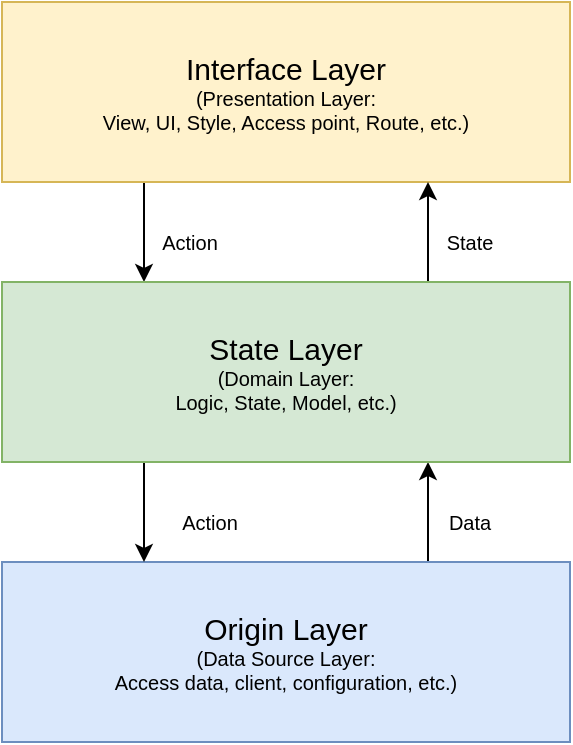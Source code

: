 <mxfile version="14.8.0" type="google" pages="3"><diagram id="xt_N5UVWggiaPF8NVmbv" name="Layers"><mxGraphModel dx="889" dy="566" grid="1" gridSize="10" guides="1" tooltips="1" connect="1" arrows="1" fold="1" page="1" pageScale="1" pageWidth="827" pageHeight="1169" math="0" shadow="0"><root><mxCell id="mdsEqGerhkpNmshNayvn-0"/><mxCell id="mdsEqGerhkpNmshNayvn-1" parent="mdsEqGerhkpNmshNayvn-0"/><mxCell id="nj3P4_GdhojwdbULyj5I-1" style="edgeStyle=orthogonalEdgeStyle;rounded=0;orthogonalLoop=1;jettySize=auto;html=1;exitX=0.25;exitY=1;exitDx=0;exitDy=0;entryX=0.25;entryY=0;entryDx=0;entryDy=0;fontSize=10;fontColor=#000000;endArrow=classic;endFill=1;" edge="1" parent="mdsEqGerhkpNmshNayvn-1" source="mdsEqGerhkpNmshNayvn-2" target="mdsEqGerhkpNmshNayvn-4"><mxGeometry relative="1" as="geometry"/></mxCell><mxCell id="mdsEqGerhkpNmshNayvn-2" value="&lt;font style=&quot;font-size: 15px&quot;&gt;Interface Layer&lt;/font&gt;&lt;br&gt;(Presentation Layer:&lt;br&gt;View, UI, Style, Access point, Route, etc.)" style="rounded=0;whiteSpace=wrap;html=1;fontSize=10;fillColor=#fff2cc;strokeColor=#d6b656;" vertex="1" parent="mdsEqGerhkpNmshNayvn-1"><mxGeometry x="46" y="60" width="284" height="90" as="geometry"/></mxCell><mxCell id="nj3P4_GdhojwdbULyj5I-7" style="edgeStyle=orthogonalEdgeStyle;rounded=0;orthogonalLoop=1;jettySize=auto;html=1;exitX=0.75;exitY=0;exitDx=0;exitDy=0;entryX=0.75;entryY=1;entryDx=0;entryDy=0;fontSize=10;fontColor=#000000;endArrow=classic;endFill=1;" edge="1" parent="mdsEqGerhkpNmshNayvn-1" source="mdsEqGerhkpNmshNayvn-3" target="mdsEqGerhkpNmshNayvn-4"><mxGeometry relative="1" as="geometry"/></mxCell><mxCell id="mdsEqGerhkpNmshNayvn-3" value="&lt;span style=&quot;font-size: 15px&quot;&gt;Origin Layer&lt;br&gt;&lt;/span&gt;(Data Source Layer:&lt;br&gt;Access data, client, configuration, etc.)" style="rounded=0;whiteSpace=wrap;html=1;fontSize=10;labelBackgroundColor=none;fillColor=#dae8fc;strokeColor=#6c8ebf;" vertex="1" parent="mdsEqGerhkpNmshNayvn-1"><mxGeometry x="46" y="340" width="284" height="90" as="geometry"/></mxCell><mxCell id="nj3P4_GdhojwdbULyj5I-2" style="edgeStyle=orthogonalEdgeStyle;rounded=0;orthogonalLoop=1;jettySize=auto;html=1;exitX=0.75;exitY=0;exitDx=0;exitDy=0;entryX=0.75;entryY=1;entryDx=0;entryDy=0;fontSize=10;fontColor=#000000;endArrow=classic;endFill=1;" edge="1" parent="mdsEqGerhkpNmshNayvn-1" source="mdsEqGerhkpNmshNayvn-4" target="mdsEqGerhkpNmshNayvn-2"><mxGeometry relative="1" as="geometry"/></mxCell><mxCell id="nj3P4_GdhojwdbULyj5I-6" style="edgeStyle=orthogonalEdgeStyle;rounded=0;orthogonalLoop=1;jettySize=auto;html=1;exitX=0.25;exitY=1;exitDx=0;exitDy=0;entryX=0.25;entryY=0;entryDx=0;entryDy=0;fontSize=10;fontColor=#000000;endArrow=classic;endFill=1;" edge="1" parent="mdsEqGerhkpNmshNayvn-1" source="mdsEqGerhkpNmshNayvn-4" target="mdsEqGerhkpNmshNayvn-3"><mxGeometry relative="1" as="geometry"/></mxCell><mxCell id="mdsEqGerhkpNmshNayvn-4" value="&lt;span style=&quot;font-size: 15px&quot;&gt;State Layer&lt;/span&gt;&lt;br&gt;(Domain Layer:&lt;br&gt;Logic, State, Model, etc.)" style="rounded=0;whiteSpace=wrap;html=1;fontSize=10;fillColor=#d5e8d4;strokeColor=#82b366;" vertex="1" parent="mdsEqGerhkpNmshNayvn-1"><mxGeometry x="46" y="200" width="284" height="90" as="geometry"/></mxCell><mxCell id="nj3P4_GdhojwdbULyj5I-3" value="Action" style="text;html=1;strokeColor=none;fillColor=none;align=center;verticalAlign=middle;whiteSpace=wrap;rounded=0;labelBackgroundColor=none;fontSize=10;fontColor=#000000;" vertex="1" parent="mdsEqGerhkpNmshNayvn-1"><mxGeometry x="120" y="170" width="40" height="20" as="geometry"/></mxCell><mxCell id="nj3P4_GdhojwdbULyj5I-5" value="State" style="text;html=1;strokeColor=none;fillColor=none;align=center;verticalAlign=middle;whiteSpace=wrap;rounded=0;labelBackgroundColor=none;fontSize=10;fontColor=#000000;" vertex="1" parent="mdsEqGerhkpNmshNayvn-1"><mxGeometry x="260" y="170" width="40" height="20" as="geometry"/></mxCell><mxCell id="nj3P4_GdhojwdbULyj5I-8" value="Action" style="text;html=1;strokeColor=none;fillColor=none;align=center;verticalAlign=middle;whiteSpace=wrap;rounded=0;labelBackgroundColor=none;fontSize=10;fontColor=#000000;" vertex="1" parent="mdsEqGerhkpNmshNayvn-1"><mxGeometry x="130" y="310" width="40" height="20" as="geometry"/></mxCell><mxCell id="nj3P4_GdhojwdbULyj5I-9" value="Data" style="text;html=1;strokeColor=none;fillColor=none;align=center;verticalAlign=middle;whiteSpace=wrap;rounded=0;labelBackgroundColor=none;fontSize=10;fontColor=#000000;" vertex="1" parent="mdsEqGerhkpNmshNayvn-1"><mxGeometry x="260" y="310" width="40" height="20" as="geometry"/></mxCell></root></mxGraphModel></diagram><diagram id="nCCE5b3Do615QaO5pNaE" name="Client-Server"><mxGraphModel dx="889" dy="566" grid="1" gridSize="10" guides="1" tooltips="1" connect="1" arrows="1" fold="1" page="1" pageScale="1" pageWidth="827" pageHeight="1169" math="0" shadow="0"><root><mxCell id="nQv7Pk7exfy4DOGQYSB3-0"/><mxCell id="nQv7Pk7exfy4DOGQYSB3-1" parent="nQv7Pk7exfy4DOGQYSB3-0"/><mxCell id="cWAv073JbevQ5GpPBkLG-1" value="" style="rounded=0;whiteSpace=wrap;html=1;" vertex="1" parent="nQv7Pk7exfy4DOGQYSB3-1"><mxGeometry x="447.5" y="31" width="309" height="410" as="geometry"/></mxCell><mxCell id="cWAv073JbevQ5GpPBkLG-0" value="" style="rounded=0;whiteSpace=wrap;html=1;" vertex="1" parent="nQv7Pk7exfy4DOGQYSB3-1"><mxGeometry x="33.5" y="31" width="309" height="410" as="geometry"/></mxCell><mxCell id="-th81jybdHvG03L0z2dk-0" style="edgeStyle=orthogonalEdgeStyle;rounded=0;orthogonalLoop=1;jettySize=auto;html=1;exitX=0.25;exitY=1;exitDx=0;exitDy=0;entryX=0.25;entryY=0;entryDx=0;entryDy=0;fontSize=10;fontColor=#000000;endArrow=classic;endFill=1;" edge="1" parent="nQv7Pk7exfy4DOGQYSB3-1" source="-th81jybdHvG03L0z2dk-1" target="-th81jybdHvG03L0z2dk-6"><mxGeometry relative="1" as="geometry"/></mxCell><mxCell id="-th81jybdHvG03L0z2dk-1" value="&lt;font style=&quot;font-size: 15px&quot;&gt;Interface Layer&lt;/font&gt;&lt;br&gt;Presentation Layer&lt;br&gt;(View, UI, Style, Access point, Route, etc.)" style="rounded=0;whiteSpace=wrap;html=1;fontSize=10;fillColor=#fff2cc;strokeColor=#d6b656;" vertex="1" parent="nQv7Pk7exfy4DOGQYSB3-1"><mxGeometry x="46" y="60" width="284" height="90" as="geometry"/></mxCell><mxCell id="-th81jybdHvG03L0z2dk-2" style="edgeStyle=orthogonalEdgeStyle;rounded=0;orthogonalLoop=1;jettySize=auto;html=1;exitX=0.75;exitY=0;exitDx=0;exitDy=0;entryX=0.75;entryY=1;entryDx=0;entryDy=0;fontSize=10;fontColor=#000000;endArrow=classic;endFill=1;" edge="1" parent="nQv7Pk7exfy4DOGQYSB3-1" source="-th81jybdHvG03L0z2dk-3" target="-th81jybdHvG03L0z2dk-6"><mxGeometry relative="1" as="geometry"/></mxCell><mxCell id="cWAv073JbevQ5GpPBkLG-2" style="edgeStyle=orthogonalEdgeStyle;rounded=0;orthogonalLoop=1;jettySize=auto;html=1;exitX=1;exitY=0.25;exitDx=0;exitDy=0;entryX=0;entryY=0.25;entryDx=0;entryDy=0;fontSize=10;fontColor=#000000;endArrow=classic;endFill=1;" edge="1" parent="nQv7Pk7exfy4DOGQYSB3-1" source="-th81jybdHvG03L0z2dk-3"><mxGeometry relative="1" as="geometry"><mxPoint x="460" y="362.5" as="targetPoint"/></mxGeometry></mxCell><mxCell id="-th81jybdHvG03L0z2dk-3" value="&lt;span style=&quot;font-size: 15px&quot;&gt;Origin Layer&lt;br&gt;&lt;/span&gt;Data Source Layer&lt;br&gt;(Access data, client, etc.)" style="rounded=0;whiteSpace=wrap;html=1;fontSize=10;labelBackgroundColor=none;fillColor=#dae8fc;strokeColor=#6c8ebf;" vertex="1" parent="nQv7Pk7exfy4DOGQYSB3-1"><mxGeometry x="46" y="340" width="284" height="90" as="geometry"/></mxCell><mxCell id="-th81jybdHvG03L0z2dk-4" style="edgeStyle=orthogonalEdgeStyle;rounded=0;orthogonalLoop=1;jettySize=auto;html=1;exitX=0.75;exitY=0;exitDx=0;exitDy=0;entryX=0.75;entryY=1;entryDx=0;entryDy=0;fontSize=10;fontColor=#000000;endArrow=classic;endFill=1;" edge="1" parent="nQv7Pk7exfy4DOGQYSB3-1" source="-th81jybdHvG03L0z2dk-6" target="-th81jybdHvG03L0z2dk-1"><mxGeometry relative="1" as="geometry"/></mxCell><mxCell id="-th81jybdHvG03L0z2dk-5" style="edgeStyle=orthogonalEdgeStyle;rounded=0;orthogonalLoop=1;jettySize=auto;html=1;exitX=0.25;exitY=1;exitDx=0;exitDy=0;entryX=0.25;entryY=0;entryDx=0;entryDy=0;fontSize=10;fontColor=#000000;endArrow=classic;endFill=1;" edge="1" parent="nQv7Pk7exfy4DOGQYSB3-1" source="-th81jybdHvG03L0z2dk-6" target="-th81jybdHvG03L0z2dk-3"><mxGeometry relative="1" as="geometry"/></mxCell><mxCell id="-th81jybdHvG03L0z2dk-6" value="&lt;span style=&quot;font-size: 15px&quot;&gt;State Layer&lt;/span&gt;&lt;br&gt;Domain Layer&lt;br&gt;(Logic, State, Model, etc.)" style="rounded=0;whiteSpace=wrap;html=1;fontSize=10;fillColor=#d5e8d4;strokeColor=#82b366;" vertex="1" parent="nQv7Pk7exfy4DOGQYSB3-1"><mxGeometry x="46" y="200" width="284" height="90" as="geometry"/></mxCell><mxCell id="-th81jybdHvG03L0z2dk-7" value="Action" style="text;html=1;strokeColor=none;fillColor=none;align=center;verticalAlign=middle;whiteSpace=wrap;rounded=0;labelBackgroundColor=none;fontSize=10;fontColor=#000000;" vertex="1" parent="nQv7Pk7exfy4DOGQYSB3-1"><mxGeometry x="120" y="170" width="40" height="20" as="geometry"/></mxCell><mxCell id="-th81jybdHvG03L0z2dk-8" value="State" style="text;html=1;strokeColor=none;fillColor=none;align=center;verticalAlign=middle;whiteSpace=wrap;rounded=0;labelBackgroundColor=none;fontSize=10;fontColor=#000000;" vertex="1" parent="nQv7Pk7exfy4DOGQYSB3-1"><mxGeometry x="260" y="170" width="40" height="20" as="geometry"/></mxCell><mxCell id="-th81jybdHvG03L0z2dk-9" value="Action" style="text;html=1;strokeColor=none;fillColor=none;align=center;verticalAlign=middle;whiteSpace=wrap;rounded=0;labelBackgroundColor=none;fontSize=10;fontColor=#000000;" vertex="1" parent="nQv7Pk7exfy4DOGQYSB3-1"><mxGeometry x="120" y="310" width="40" height="20" as="geometry"/></mxCell><mxCell id="-th81jybdHvG03L0z2dk-10" value="State" style="text;html=1;strokeColor=none;fillColor=none;align=center;verticalAlign=middle;whiteSpace=wrap;rounded=0;labelBackgroundColor=none;fontSize=10;fontColor=#000000;" vertex="1" parent="nQv7Pk7exfy4DOGQYSB3-1"><mxGeometry x="260" y="310" width="40" height="20" as="geometry"/></mxCell><mxCell id="-th81jybdHvG03L0z2dk-11" style="edgeStyle=orthogonalEdgeStyle;rounded=0;orthogonalLoop=1;jettySize=auto;html=1;exitX=0.25;exitY=1;exitDx=0;exitDy=0;entryX=0.25;entryY=0;entryDx=0;entryDy=0;fontSize=10;fontColor=#000000;endArrow=classic;endFill=1;" edge="1" parent="nQv7Pk7exfy4DOGQYSB3-1" target="-th81jybdHvG03L0z2dk-17"><mxGeometry relative="1" as="geometry"><mxPoint x="531" y="150" as="sourcePoint"/></mxGeometry></mxCell><mxCell id="-th81jybdHvG03L0z2dk-13" style="edgeStyle=orthogonalEdgeStyle;rounded=0;orthogonalLoop=1;jettySize=auto;html=1;exitX=0.75;exitY=0;exitDx=0;exitDy=0;entryX=0.75;entryY=1;entryDx=0;entryDy=0;fontSize=10;fontColor=#000000;endArrow=classic;endFill=1;" edge="1" parent="nQv7Pk7exfy4DOGQYSB3-1" target="-th81jybdHvG03L0z2dk-17"><mxGeometry relative="1" as="geometry"><mxPoint x="673" y="340" as="sourcePoint"/></mxGeometry></mxCell><mxCell id="cWAv073JbevQ5GpPBkLG-3" style="edgeStyle=orthogonalEdgeStyle;rounded=0;orthogonalLoop=1;jettySize=auto;html=1;exitX=0;exitY=0.75;exitDx=0;exitDy=0;entryX=1;entryY=0.75;entryDx=0;entryDy=0;fontSize=10;fontColor=#000000;endArrow=classic;endFill=1;" edge="1" parent="nQv7Pk7exfy4DOGQYSB3-1" target="-th81jybdHvG03L0z2dk-3"><mxGeometry relative="1" as="geometry"><mxPoint x="460" y="407.5" as="sourcePoint"/></mxGeometry></mxCell><mxCell id="-th81jybdHvG03L0z2dk-15" style="edgeStyle=orthogonalEdgeStyle;rounded=0;orthogonalLoop=1;jettySize=auto;html=1;exitX=0.75;exitY=0;exitDx=0;exitDy=0;entryX=0.75;entryY=1;entryDx=0;entryDy=0;fontSize=10;fontColor=#000000;endArrow=classic;endFill=1;" edge="1" parent="nQv7Pk7exfy4DOGQYSB3-1" source="-th81jybdHvG03L0z2dk-17"><mxGeometry relative="1" as="geometry"><mxPoint x="673" y="150" as="targetPoint"/></mxGeometry></mxCell><mxCell id="-th81jybdHvG03L0z2dk-16" style="edgeStyle=orthogonalEdgeStyle;rounded=0;orthogonalLoop=1;jettySize=auto;html=1;exitX=0.25;exitY=1;exitDx=0;exitDy=0;entryX=0.25;entryY=0;entryDx=0;entryDy=0;fontSize=10;fontColor=#000000;endArrow=classic;endFill=1;" edge="1" parent="nQv7Pk7exfy4DOGQYSB3-1" source="-th81jybdHvG03L0z2dk-17"><mxGeometry relative="1" as="geometry"><mxPoint x="531" y="340" as="targetPoint"/></mxGeometry></mxCell><mxCell id="-th81jybdHvG03L0z2dk-17" value="&lt;span style=&quot;font-size: 15px&quot;&gt;State Layer&lt;/span&gt;&lt;br&gt;Domain Layer&lt;br&gt;(Logic, State, Model, etc.)" style="rounded=0;whiteSpace=wrap;html=1;fontSize=10;fillColor=#d5e8d4;strokeColor=#82b366;" vertex="1" parent="nQv7Pk7exfy4DOGQYSB3-1"><mxGeometry x="460" y="200" width="284" height="90" as="geometry"/></mxCell><mxCell id="-th81jybdHvG03L0z2dk-18" value="State" style="text;html=1;strokeColor=none;fillColor=none;align=center;verticalAlign=middle;whiteSpace=wrap;rounded=0;labelBackgroundColor=none;fontSize=10;fontColor=#000000;" vertex="1" parent="nQv7Pk7exfy4DOGQYSB3-1"><mxGeometry x="534" y="170" width="40" height="20" as="geometry"/></mxCell><mxCell id="-th81jybdHvG03L0z2dk-19" value="Action" style="text;html=1;strokeColor=none;fillColor=none;align=center;verticalAlign=middle;whiteSpace=wrap;rounded=0;labelBackgroundColor=none;fontSize=10;fontColor=#000000;" vertex="1" parent="nQv7Pk7exfy4DOGQYSB3-1"><mxGeometry x="674" y="170" width="40" height="20" as="geometry"/></mxCell><mxCell id="-th81jybdHvG03L0z2dk-20" value="State" style="text;html=1;strokeColor=none;fillColor=none;align=center;verticalAlign=middle;whiteSpace=wrap;rounded=0;labelBackgroundColor=none;fontSize=10;fontColor=#000000;" vertex="1" parent="nQv7Pk7exfy4DOGQYSB3-1"><mxGeometry x="534" y="310" width="40" height="20" as="geometry"/></mxCell><mxCell id="-th81jybdHvG03L0z2dk-21" value="Action" style="text;html=1;strokeColor=none;fillColor=none;align=center;verticalAlign=middle;whiteSpace=wrap;rounded=0;labelBackgroundColor=none;fontSize=10;fontColor=#000000;" vertex="1" parent="nQv7Pk7exfy4DOGQYSB3-1"><mxGeometry x="674" y="310" width="40" height="20" as="geometry"/></mxCell><mxCell id="cWAv073JbevQ5GpPBkLG-17" value="&lt;font style=&quot;font-size: 15px&quot;&gt;Interface Layer&lt;/font&gt;&lt;br&gt;Presentation Layer&lt;br&gt;(View, UI, Style, Access point, Route, etc.)" style="rounded=0;whiteSpace=wrap;html=1;fontSize=10;fillColor=#fff2cc;strokeColor=#d6b656;" vertex="1" parent="nQv7Pk7exfy4DOGQYSB3-1"><mxGeometry x="460" y="340" width="284" height="90" as="geometry"/></mxCell><mxCell id="cWAv073JbevQ5GpPBkLG-18" value="&lt;span style=&quot;font-size: 15px&quot;&gt;Origin Layer&lt;br&gt;&lt;/span&gt;Data Source Layer&lt;br&gt;(Access data, client, etc.)" style="rounded=0;whiteSpace=wrap;html=1;fontSize=10;labelBackgroundColor=none;fillColor=#dae8fc;strokeColor=#6c8ebf;" vertex="1" parent="nQv7Pk7exfy4DOGQYSB3-1"><mxGeometry x="460" y="60" width="284" height="90" as="geometry"/></mxCell><mxCell id="cWAv073JbevQ5GpPBkLG-19" value="Request" style="text;html=1;strokeColor=none;fillColor=none;align=center;verticalAlign=middle;whiteSpace=wrap;rounded=0;labelBackgroundColor=none;fontSize=10;fontColor=#000000;" vertex="1" parent="nQv7Pk7exfy4DOGQYSB3-1"><mxGeometry x="374" y="340" width="40" height="20" as="geometry"/></mxCell><mxCell id="cWAv073JbevQ5GpPBkLG-20" value="Response" style="text;html=1;strokeColor=none;fillColor=none;align=center;verticalAlign=middle;whiteSpace=wrap;rounded=0;labelBackgroundColor=none;fontSize=10;fontColor=#000000;" vertex="1" parent="nQv7Pk7exfy4DOGQYSB3-1"><mxGeometry x="374" y="390" width="40" height="20" as="geometry"/></mxCell><mxCell id="cWAv073JbevQ5GpPBkLG-21" value="Client" style="text;html=1;strokeColor=none;fillColor=none;align=center;verticalAlign=middle;whiteSpace=wrap;rounded=0;labelBackgroundColor=none;fontSize=14;fontColor=#000000;" vertex="1" parent="nQv7Pk7exfy4DOGQYSB3-1"><mxGeometry x="160" y="31" width="40" height="20" as="geometry"/></mxCell><mxCell id="cWAv073JbevQ5GpPBkLG-22" value="Server" style="text;html=1;strokeColor=none;fillColor=none;align=center;verticalAlign=middle;whiteSpace=wrap;rounded=0;labelBackgroundColor=none;fontSize=14;fontColor=#000000;" vertex="1" parent="nQv7Pk7exfy4DOGQYSB3-1"><mxGeometry x="584" y="31" width="40" height="20" as="geometry"/></mxCell></root></mxGraphModel></diagram><diagram id="Ie9xryEOCa8LrZGR1Wv4" name="Architecture"><mxGraphModel dx="1046" dy="666" grid="1" gridSize="10" guides="1" tooltips="1" connect="1" arrows="1" fold="1" page="1" pageScale="1" pageWidth="827" pageHeight="1169" math="0" shadow="0"><root><mxCell id="0ovJlQAhYJx5EZZQrCID-0"/><mxCell id="0ovJlQAhYJx5EZZQrCID-1" parent="0ovJlQAhYJx5EZZQrCID-0"/><mxCell id="R5qUB2cTTxKzifjUUXyS-0" value="" style="rounded=0;whiteSpace=wrap;html=1;" parent="0ovJlQAhYJx5EZZQrCID-1" vertex="1"><mxGeometry x="390" y="10" width="370" height="410" as="geometry"/></mxCell><mxCell id="A3PeqJgnt9i4TnR4BwU6-10" value="" style="rounded=0;whiteSpace=wrap;html=1;fontSize=10;fillColor=#dae8fc;strokeColor=#6c8ebf;" vertex="1" parent="0ovJlQAhYJx5EZZQrCID-1"><mxGeometry x="400" y="51" width="349" height="110" as="geometry"/></mxCell><mxCell id="R5qUB2cTTxKzifjUUXyS-1" value="" style="rounded=0;whiteSpace=wrap;html=1;" parent="0ovJlQAhYJx5EZZQrCID-1" vertex="1"><mxGeometry x="36" y="10" width="309" height="410" as="geometry"/></mxCell><mxCell id="A3PeqJgnt9i4TnR4BwU6-8" value="" style="rounded=0;whiteSpace=wrap;html=1;fontSize=10;fillColor=#fff2cc;strokeColor=#d6b656;" vertex="1" parent="0ovJlQAhYJx5EZZQrCID-1"><mxGeometry x="46" y="50" width="284" height="110" as="geometry"/></mxCell><mxCell id="A3PeqJgnt9i4TnR4BwU6-5" value="" style="rounded=0;whiteSpace=wrap;html=1;fontSize=10;labelBackgroundColor=none;fillColor=#dae8fc;strokeColor=#6c8ebf;" vertex="1" parent="0ovJlQAhYJx5EZZQrCID-1"><mxGeometry x="46" y="300" width="284" height="110" as="geometry"/></mxCell><mxCell id="A3PeqJgnt9i4TnR4BwU6-4" value="" style="rounded=0;whiteSpace=wrap;html=1;fontSize=10;fillColor=#fff2cc;strokeColor=#d6b656;" vertex="1" parent="0ovJlQAhYJx5EZZQrCID-1"><mxGeometry x="400" y="300" width="350" height="110" as="geometry"/></mxCell><mxCell id="A3PeqJgnt9i4TnR4BwU6-3" value="" style="rounded=0;whiteSpace=wrap;html=1;fontSize=10;fillColor=#d5e8d4;strokeColor=#82b366;" vertex="1" parent="0ovJlQAhYJx5EZZQrCID-1"><mxGeometry x="400" y="170" width="350" height="120" as="geometry"/></mxCell><mxCell id="A3PeqJgnt9i4TnR4BwU6-1" value="" style="rounded=0;whiteSpace=wrap;html=1;fontSize=10;fillColor=#d5e8d4;strokeColor=#82b366;" vertex="1" parent="0ovJlQAhYJx5EZZQrCID-1"><mxGeometry x="46" y="170" width="284" height="120" as="geometry"/></mxCell><mxCell id="R5qUB2cTTxKzifjUUXyS-27" value="" style="rounded=0;whiteSpace=wrap;html=1;fillColor=#f5f5f5;strokeColor=#666666;fontColor=#333333;" parent="0ovJlQAhYJx5EZZQrCID-1" vertex="1"><mxGeometry x="390" y="430" width="370" height="130" as="geometry"/></mxCell><mxCell id="R5qUB2cTTxKzifjUUXyS-2" style="edgeStyle=orthogonalEdgeStyle;rounded=0;orthogonalLoop=1;jettySize=auto;html=1;exitX=1;exitY=0.5;exitDx=0;exitDy=0;entryX=0;entryY=0.5;entryDx=0;entryDy=0;" parent="0ovJlQAhYJx5EZZQrCID-1" source="R5qUB2cTTxKzifjUUXyS-3" target="R5qUB2cTTxKzifjUUXyS-10" edge="1"><mxGeometry relative="1" as="geometry"><mxPoint x="639" y="250" as="targetPoint"/></mxGeometry></mxCell><mxCell id="R5qUB2cTTxKzifjUUXyS-3" value="Service" style="whiteSpace=wrap;html=1;aspect=fixed;" parent="0ovJlQAhYJx5EZZQrCID-1" vertex="1"><mxGeometry x="508" y="187" width="92" height="92" as="geometry"/></mxCell><mxCell id="R5qUB2cTTxKzifjUUXyS-5" style="edgeStyle=orthogonalEdgeStyle;rounded=0;orthogonalLoop=1;jettySize=auto;html=1;exitX=1;exitY=0.5;exitDx=0;exitDy=0;entryX=0.5;entryY=1;entryDx=0;entryDy=0;" parent="0ovJlQAhYJx5EZZQrCID-1" source="R5qUB2cTTxKzifjUUXyS-6" target="R5qUB2cTTxKzifjUUXyS-10" edge="1"><mxGeometry relative="1" as="geometry"/></mxCell><mxCell id="8bqosNJY7J8yoPCFkn97-13" style="edgeStyle=orthogonalEdgeStyle;rounded=0;orthogonalLoop=1;jettySize=auto;html=1;exitX=0.5;exitY=0;exitDx=0;exitDy=0;entryX=0.5;entryY=1;entryDx=0;entryDy=0;fontSize=10;endArrow=classic;endFill=1;" edge="1" parent="0ovJlQAhYJx5EZZQrCID-1" source="R5qUB2cTTxKzifjUUXyS-6" target="R5qUB2cTTxKzifjUUXyS-3"><mxGeometry relative="1" as="geometry"/></mxCell><mxCell id="R5qUB2cTTxKzifjUUXyS-6" value="Controller" style="whiteSpace=wrap;html=1;aspect=fixed;" parent="0ovJlQAhYJx5EZZQrCID-1" vertex="1"><mxGeometry x="519" y="320" width="70" height="70" as="geometry"/></mxCell><mxCell id="R5qUB2cTTxKzifjUUXyS-7" style="edgeStyle=orthogonalEdgeStyle;rounded=0;orthogonalLoop=1;jettySize=auto;html=1;entryX=0.5;entryY=0;entryDx=0;entryDy=0;" parent="0ovJlQAhYJx5EZZQrCID-1" source="R5qUB2cTTxKzifjUUXyS-9" target="R5qUB2cTTxKzifjUUXyS-3" edge="1"><mxGeometry relative="1" as="geometry"><mxPoint x="556" y="180" as="targetPoint"/></mxGeometry></mxCell><mxCell id="R5qUB2cTTxKzifjUUXyS-8" style="edgeStyle=orthogonalEdgeStyle;rounded=0;orthogonalLoop=1;jettySize=auto;html=1;exitX=1;exitY=0.5;exitDx=0;exitDy=0;entryX=0.5;entryY=0;entryDx=0;entryDy=0;" parent="0ovJlQAhYJx5EZZQrCID-1" source="R5qUB2cTTxKzifjUUXyS-9" target="R5qUB2cTTxKzifjUUXyS-10" edge="1"><mxGeometry relative="1" as="geometry"/></mxCell><mxCell id="R5qUB2cTTxKzifjUUXyS-9" value="Data&lt;br&gt;(Data Acces)" style="whiteSpace=wrap;html=1;aspect=fixed;" parent="0ovJlQAhYJx5EZZQrCID-1" vertex="1"><mxGeometry x="508" y="60" width="92" height="92" as="geometry"/></mxCell><mxCell id="R5qUB2cTTxKzifjUUXyS-10" value="Model&lt;br&gt;(Domain Model)" style="whiteSpace=wrap;html=1;aspect=fixed;" parent="0ovJlQAhYJx5EZZQrCID-1" vertex="1"><mxGeometry x="649" y="189" width="88" height="88" as="geometry"/></mxCell><mxCell id="R5qUB2cTTxKzifjUUXyS-11" style="edgeStyle=orthogonalEdgeStyle;rounded=0;orthogonalLoop=1;jettySize=auto;html=1;exitX=1;exitY=0.5;exitDx=0;exitDy=0;" parent="0ovJlQAhYJx5EZZQrCID-1" source="R5qUB2cTTxKzifjUUXyS-12" target="R5qUB2cTTxKzifjUUXyS-29" edge="1"><mxGeometry relative="1" as="geometry"/></mxCell><mxCell id="R5qUB2cTTxKzifjUUXyS-24" style="edgeStyle=orthogonalEdgeStyle;rounded=0;orthogonalLoop=1;jettySize=auto;html=1;exitX=0.5;exitY=1;exitDx=0;exitDy=0;entryX=0;entryY=0.5;entryDx=0;entryDy=0;" parent="0ovJlQAhYJx5EZZQrCID-1" source="R5qUB2cTTxKzifjUUXyS-12" target="R5qUB2cTTxKzifjUUXyS-23" edge="1"><mxGeometry relative="1" as="geometry"/></mxCell><mxCell id="R5qUB2cTTxKzifjUUXyS-12" value="Client&lt;br&gt;(API Client)" style="whiteSpace=wrap;html=1;aspect=fixed;" parent="0ovJlQAhYJx5EZZQrCID-1" vertex="1"><mxGeometry x="225" y="310" width="90" height="90" as="geometry"/></mxCell><mxCell id="R5qUB2cTTxKzifjUUXyS-13" style="edgeStyle=orthogonalEdgeStyle;rounded=0;orthogonalLoop=1;jettySize=auto;html=1;exitX=0.5;exitY=1;exitDx=0;exitDy=0;entryX=0.5;entryY=0;entryDx=0;entryDy=0;" parent="0ovJlQAhYJx5EZZQrCID-1" source="R5qUB2cTTxKzifjUUXyS-15" target="R5qUB2cTTxKzifjUUXyS-12" edge="1"><mxGeometry relative="1" as="geometry"/></mxCell><mxCell id="R5qUB2cTTxKzifjUUXyS-14" style="edgeStyle=orthogonalEdgeStyle;rounded=0;orthogonalLoop=1;jettySize=auto;html=1;exitX=0;exitY=0.5;exitDx=0;exitDy=0;entryX=1;entryY=0.5;entryDx=0;entryDy=0;" parent="0ovJlQAhYJx5EZZQrCID-1" source="R5qUB2cTTxKzifjUUXyS-15" edge="1" target="R5qUB2cTTxKzifjUUXyS-20"><mxGeometry relative="1" as="geometry"><mxPoint x="185" y="225" as="targetPoint"/></mxGeometry></mxCell><mxCell id="R5qUB2cTTxKzifjUUXyS-15" value="Hook&lt;br&gt;&lt;span style=&quot;font-family: &amp;#34;helvetica&amp;#34;&quot;&gt;(State logic)&lt;/span&gt;" style="whiteSpace=wrap;html=1;aspect=fixed;" parent="0ovJlQAhYJx5EZZQrCID-1" vertex="1"><mxGeometry x="225" y="189" width="90" height="90" as="geometry"/></mxCell><mxCell id="R5qUB2cTTxKzifjUUXyS-16" style="edgeStyle=orthogonalEdgeStyle;rounded=0;orthogonalLoop=1;jettySize=auto;html=1;exitX=0.5;exitY=1;exitDx=0;exitDy=0;entryX=0.5;entryY=0;entryDx=0;entryDy=0;" parent="0ovJlQAhYJx5EZZQrCID-1" source="R5qUB2cTTxKzifjUUXyS-17" target="R5qUB2cTTxKzifjUUXyS-15" edge="1"><mxGeometry relative="1" as="geometry"/></mxCell><mxCell id="R5qUB2cTTxKzifjUUXyS-17" value="Component" style="whiteSpace=wrap;html=1;aspect=fixed;" parent="0ovJlQAhYJx5EZZQrCID-1" vertex="1"><mxGeometry x="225" y="60" width="90" height="90" as="geometry"/></mxCell><mxCell id="R5qUB2cTTxKzifjUUXyS-18" style="edgeStyle=orthogonalEdgeStyle;rounded=0;orthogonalLoop=1;jettySize=auto;html=1;exitX=0;exitY=0.5;exitDx=0;exitDy=0;entryX=0.5;entryY=1;entryDx=0;entryDy=0;" parent="0ovJlQAhYJx5EZZQrCID-1" source="R5qUB2cTTxKzifjUUXyS-12" target="R5qUB2cTTxKzifjUUXyS-20" edge="1"><mxGeometry relative="1" as="geometry"><mxPoint x="135" y="260" as="targetPoint"/></mxGeometry></mxCell><mxCell id="R5qUB2cTTxKzifjUUXyS-19" style="edgeStyle=orthogonalEdgeStyle;rounded=0;orthogonalLoop=1;jettySize=auto;html=1;entryX=0.5;entryY=0;entryDx=0;entryDy=0;" parent="0ovJlQAhYJx5EZZQrCID-1" source="R5qUB2cTTxKzifjUUXyS-17" target="R5qUB2cTTxKzifjUUXyS-20" edge="1"><mxGeometry relative="1" as="geometry"/></mxCell><mxCell id="R5qUB2cTTxKzifjUUXyS-20" value="Model&lt;br&gt;(Domain Model)" style="whiteSpace=wrap;html=1;aspect=fixed;" parent="0ovJlQAhYJx5EZZQrCID-1" vertex="1"><mxGeometry x="66" y="189" width="90" height="90" as="geometry"/></mxCell><mxCell id="R5qUB2cTTxKzifjUUXyS-21" value="Client (Frontend)" style="text;html=1;strokeColor=none;fillColor=none;align=center;verticalAlign=middle;whiteSpace=wrap;rounded=0;" parent="0ovJlQAhYJx5EZZQrCID-1" vertex="1"><mxGeometry x="170.5" y="20" width="40" height="20" as="geometry"/></mxCell><mxCell id="R5qUB2cTTxKzifjUUXyS-22" value="Server (Backend)" style="text;html=1;strokeColor=none;fillColor=none;align=center;verticalAlign=middle;whiteSpace=wrap;rounded=0;" parent="0ovJlQAhYJx5EZZQrCID-1" vertex="1"><mxGeometry x="549" y="20" width="40" height="20" as="geometry"/></mxCell><mxCell id="8bqosNJY7J8yoPCFkn97-1" style="edgeStyle=orthogonalEdgeStyle;rounded=0;orthogonalLoop=1;jettySize=auto;html=1;exitX=0;exitY=0.25;exitDx=0;exitDy=0;fontSize=10;dashed=1;endArrow=open;endFill=0;" edge="1" parent="0ovJlQAhYJx5EZZQrCID-1" source="R5qUB2cTTxKzifjUUXyS-23" target="8bqosNJY7J8yoPCFkn97-0"><mxGeometry relative="1" as="geometry"/></mxCell><mxCell id="R5qUB2cTTxKzifjUUXyS-23" value="Keycloak" style="whiteSpace=wrap;html=1;aspect=fixed;" parent="0ovJlQAhYJx5EZZQrCID-1" vertex="1"><mxGeometry x="508" y="450" width="70" height="70" as="geometry"/></mxCell><mxCell id="R5qUB2cTTxKzifjUUXyS-26" value="&lt;span style=&quot;font-family: arial, sans-serif; font-size: 14px; font-style: normal; font-weight: 400; letter-spacing: normal; text-indent: 0px; text-transform: none; word-spacing: 0px; display: inline; float: none;&quot;&gt;Auth Server&lt;br&gt;(Identity and Access Management Server)&lt;/span&gt;" style="text;whiteSpace=wrap;html=1;align=center;" parent="0ovJlQAhYJx5EZZQrCID-1" vertex="1"><mxGeometry x="435" y="520" width="280" height="30" as="geometry"/></mxCell><mxCell id="8bqosNJY7J8yoPCFkn97-9" style="edgeStyle=orthogonalEdgeStyle;rounded=0;orthogonalLoop=1;jettySize=auto;html=1;entryX=0;entryY=0.5;entryDx=0;entryDy=0;fontSize=10;endArrow=classic;endFill=1;" edge="1" parent="0ovJlQAhYJx5EZZQrCID-1" source="R5qUB2cTTxKzifjUUXyS-29" target="R5qUB2cTTxKzifjUUXyS-6"><mxGeometry relative="1" as="geometry"/></mxCell><mxCell id="8bqosNJY7J8yoPCFkn97-12" style="edgeStyle=orthogonalEdgeStyle;rounded=0;orthogonalLoop=1;jettySize=auto;html=1;exitX=0.5;exitY=1;exitDx=0;exitDy=0;entryX=0.5;entryY=0;entryDx=0;entryDy=0;fontSize=10;endArrow=openThin;endFill=0;dashed=1;" edge="1" parent="0ovJlQAhYJx5EZZQrCID-1" source="R5qUB2cTTxKzifjUUXyS-29" target="8bqosNJY7J8yoPCFkn97-0"><mxGeometry relative="1" as="geometry"/></mxCell><mxCell id="R5qUB2cTTxKzifjUUXyS-29" value="Middleware" style="rounded=0;whiteSpace=wrap;html=1;" parent="0ovJlQAhYJx5EZZQrCID-1" vertex="1"><mxGeometry x="420" y="320" width="66" height="70" as="geometry"/></mxCell><mxCell id="8bqosNJY7J8yoPCFkn97-0" value="Public Key" style="text;html=1;strokeColor=none;fillColor=none;align=center;verticalAlign=middle;whiteSpace=wrap;rounded=0;fontSize=10;" vertex="1" parent="0ovJlQAhYJx5EZZQrCID-1"><mxGeometry x="423" y="460" width="60" height="18" as="geometry"/></mxCell><mxCell id="A3PeqJgnt9i4TnR4BwU6-6" value="&lt;span style=&quot;color: rgb(0 , 0 , 0) ; font-family: &amp;#34;helvetica&amp;#34; ; font-size: 12px ; font-style: normal ; font-weight: 400 ; letter-spacing: normal ; text-align: center ; text-indent: 0px ; text-transform: none ; word-spacing: 0px ; display: inline ; float: none&quot;&gt;Origin&lt;/span&gt;&lt;br style=&quot;color: rgb(0 , 0 , 0) ; font-family: &amp;#34;helvetica&amp;#34; ; font-size: 12px ; font-style: normal ; font-weight: 400 ; letter-spacing: normal ; text-align: center ; text-indent: 0px ; text-transform: none ; word-spacing: 0px&quot;&gt;&lt;span style=&quot;color: rgb(0 , 0 , 0) ; font-family: &amp;#34;helvetica&amp;#34; ; font-size: 12px ; font-style: normal ; font-weight: 400 ; letter-spacing: normal ; text-align: center ; text-indent: 0px ; text-transform: none ; word-spacing: 0px ; display: inline ; float: none&quot;&gt;(Adapter, Access data source, config, etc.)&lt;/span&gt;" style="text;whiteSpace=wrap;html=1;fontSize=10;" vertex="1" parent="0ovJlQAhYJx5EZZQrCID-1"><mxGeometry x="50" y="350" width="140" height="50" as="geometry"/></mxCell><mxCell id="A3PeqJgnt9i4TnR4BwU6-7" value="&lt;font face=&quot;helvetica&quot;&gt;&lt;span style=&quot;font-size: 12px&quot;&gt;Interface&lt;/span&gt;&lt;/font&gt;" style="text;whiteSpace=wrap;html=1;fontSize=10;align=right;" vertex="1" parent="0ovJlQAhYJx5EZZQrCID-1"><mxGeometry x="597" y="380" width="140" height="30" as="geometry"/></mxCell><mxCell id="A3PeqJgnt9i4TnR4BwU6-11" value="&lt;font face=&quot;helvetica&quot;&gt;&lt;span style=&quot;font-size: 12px&quot;&gt;State&lt;/span&gt;&lt;/font&gt;" style="text;whiteSpace=wrap;html=1;fontSize=10;align=left;" vertex="1" parent="0ovJlQAhYJx5EZZQrCID-1"><mxGeometry x="409" y="180" width="61" height="40" as="geometry"/></mxCell><mxCell id="A3PeqJgnt9i4TnR4BwU6-12" value="&lt;font face=&quot;helvetica&quot;&gt;&lt;span style=&quot;font-size: 12px&quot;&gt;State&lt;br&gt;&lt;div&gt;&lt;span&gt;(State &amp;amp;&amp;nbsp;&lt;/span&gt;&lt;/div&gt;&lt;div&gt;&lt;span&gt;logic)&lt;/span&gt;&lt;/div&gt;&lt;/span&gt;&lt;/font&gt;" style="text;whiteSpace=wrap;html=1;fontSize=10;align=center;" vertex="1" parent="0ovJlQAhYJx5EZZQrCID-1"><mxGeometry x="140" y="170" width="100" height="40" as="geometry"/></mxCell><mxCell id="A3PeqJgnt9i4TnR4BwU6-13" value="&lt;div&gt;&lt;span style=&quot;font-size: 12px ; font-family: &amp;#34;helvetica&amp;#34;&quot;&gt;Interface&lt;/span&gt;&lt;/div&gt;&lt;span style=&quot;font-size: 12px&quot;&gt;&lt;div&gt;&lt;span&gt;(UI Style, Pages, UI Components)&lt;/span&gt;&lt;/div&gt;&lt;/span&gt;" style="text;whiteSpace=wrap;html=1;fontSize=10;align=left;" vertex="1" parent="0ovJlQAhYJx5EZZQrCID-1"><mxGeometry x="50" y="51" width="140" height="40" as="geometry"/></mxCell><mxCell id="A3PeqJgnt9i4TnR4BwU6-14" value="&lt;font face=&quot;helvetica&quot;&gt;&lt;span style=&quot;font-size: 12px&quot;&gt;Origin&lt;/span&gt;&lt;/font&gt;" style="text;whiteSpace=wrap;html=1;fontSize=10;align=left;" vertex="1" parent="0ovJlQAhYJx5EZZQrCID-1"><mxGeometry x="409" y="60" width="61" height="40" as="geometry"/></mxCell></root></mxGraphModel></diagram></mxfile>